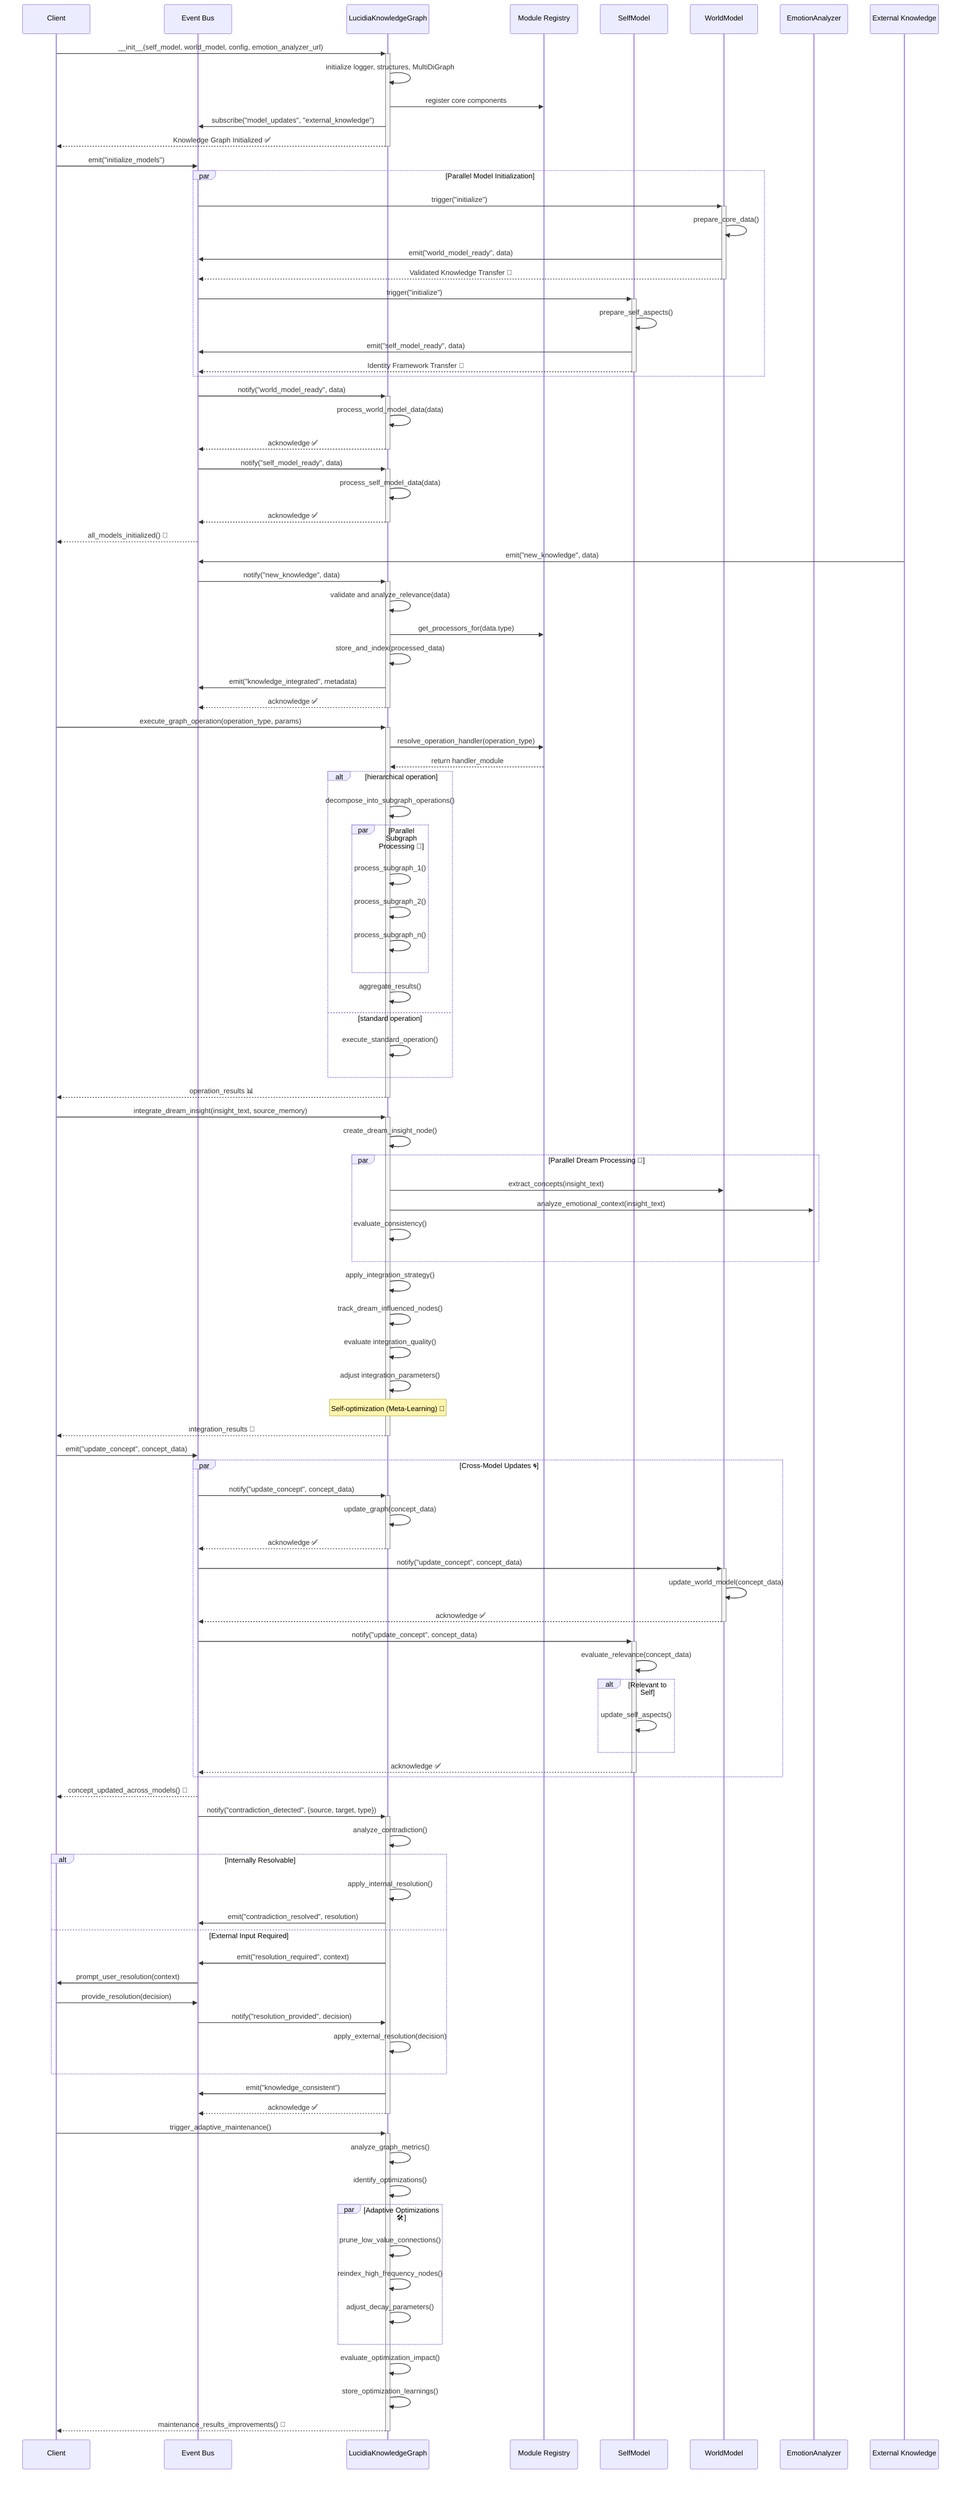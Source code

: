 sequenceDiagram
    participant Client
    participant EventBus as Event Bus
    participant KG as LucidiaKnowledgeGraph
    participant ModuleRegistry as Module Registry
    participant SM as SelfModel
    participant WM as WorldModel
    participant EA as EmotionAnalyzer
    participant ExtKnowledge as External Knowledge

    %% Initialization Phase (Modular Architecture)
    Client->>+KG: __init__(self_model, world_model, config, emotion_analyzer_url)
    KG->>KG: initialize logger, structures, MultiDiGraph
    KG->>ModuleRegistry: register core components
    KG->>EventBus: subscribe("model_updates", "external_knowledge")
    KG-->>-Client: Knowledge Graph Initialized ✅

    %% Parallel Event-Driven Model Initialization
    Client->>EventBus: emit("initialize_models")
    par Parallel Model Initialization
        EventBus->>+WM: trigger("initialize")
        WM->>WM: prepare_core_data()
        WM->>EventBus: emit("world_model_ready", data)
        WM-->>-EventBus: Validated Knowledge Transfer 🔄

        EventBus->>+SM: trigger("initialize")
        SM->>SM: prepare_self_aspects()
        SM->>EventBus: emit("self_model_ready", data)
        SM-->>-EventBus: Identity Framework Transfer 🔄
    end

    %% Model Data Integration
    EventBus->>+KG: notify("world_model_ready", data)
    KG->>KG: process_world_model_data(data)
    KG-->>-EventBus: acknowledge ✅

    EventBus->>+KG: notify("self_model_ready", data)
    KG->>KG: process_self_model_data(data)
    KG-->>-EventBus: acknowledge ✅

    EventBus-->>Client: all_models_initialized() 🚦

    %% External Knowledge Ingestion Pipeline
    ExtKnowledge->>EventBus: emit("new_knowledge", data)
    EventBus->>+KG: notify("new_knowledge", data)
    KG->>KG: validate and analyze_relevance(data)
    KG->>ModuleRegistry: get_processors_for(data.type)
    KG->>KG: store_and_index(processed_data)
    KG->>EventBus: emit("knowledge_integrated", metadata)
    KG-->>-EventBus: acknowledge ✅

    %% Hierarchical Graph Operations
    Client->>+KG: execute_graph_operation(operation_type, params)
    KG->>ModuleRegistry: resolve_operation_handler(operation_type)
    ModuleRegistry-->>KG: return handler_module

    alt hierarchical operation
        KG->>KG: decompose_into_subgraph_operations()
        par Parallel Subgraph Processing 🔀
            KG->>KG: process_subgraph_1()
            KG->>KG: process_subgraph_2()
            KG->>KG: process_subgraph_n()
        end
        KG->>KG: aggregate_results()
    else standard operation
        KG->>KG: execute_standard_operation()
    end
    KG-->>-Client: operation_results 📊

    %% Dream Integration with Meta-Learning
    Client->>+KG: integrate_dream_insight(insight_text, source_memory)
    KG->>KG: create_dream_insight_node()

    par Parallel Dream Processing 🌙
        KG->>WM: extract_concepts(insight_text)
        KG->>EA: analyze_emotional_context(insight_text)
        KG->>KG: evaluate_consistency()
    end

    KG->>KG: apply_integration_strategy()
    KG->>KG: track_dream_influenced_nodes()

    %% Meta-learning feedback loop
    KG->>KG: evaluate integration_quality()
    KG->>KG: adjust integration_parameters()
    note over KG: Self-optimization (Meta-Learning) 🔄
    KG-->>-Client: integration_results 🌟

    %% Cross-Model Synchronization
    Client->>EventBus: emit("update_concept", concept_data)
    par Cross-Model Updates 🌀
        EventBus->>+KG: notify("update_concept", concept_data)
        KG->>KG: update_graph(concept_data)
        KG-->>-EventBus: acknowledge ✅

        EventBus->>+WM: notify("update_concept", concept_data)
        WM->>WM: update_world_model(concept_data)
        WM-->>-EventBus: acknowledge ✅

        EventBus->>+SM: notify("update_concept", concept_data)
        SM->>SM: evaluate_relevance(concept_data)
        alt Relevant to Self
            SM->>SM: update_self_aspects()
        end
        SM-->>-EventBus: acknowledge ✅
    end
    EventBus-->>Client: concept_updated_across_models() 🚀

    %% Contradiction Resolution Mechanism
    EventBus->>+KG: notify("contradiction_detected", {source, target, type})
    KG->>KG: analyze_contradiction()

    alt Internally Resolvable
        KG->>KG: apply_internal_resolution()
        KG->>EventBus: emit("contradiction_resolved", resolution)
    else External Input Required
        KG->>EventBus: emit("resolution_required", context)
        EventBus->>Client: prompt_user_resolution(context)
        Client->>EventBus: provide_resolution(decision)
        EventBus->>KG: notify("resolution_provided", decision)
        KG->>KG: apply_external_resolution(decision)
    end
    KG->>EventBus: emit("knowledge_consistent")
    KG-->>-EventBus: acknowledge ✅

    %% Adaptive Maintenance (Self-Optimization)
    Client->>+KG: trigger_adaptive_maintenance()
    KG->>KG: analyze_graph_metrics()
    KG->>KG: identify_optimizations()

    par Adaptive Optimizations 🛠️
        KG->>KG: prune_low_value_connections()
        KG->>KG: reindex_high_frequency_nodes()
        KG->>KG: adjust_decay_parameters()
    end

    KG->>KG: evaluate_optimization_impact()
    KG->>KG: store_optimization_learnings()
    KG-->>-Client: maintenance_results_improvements() 🎯